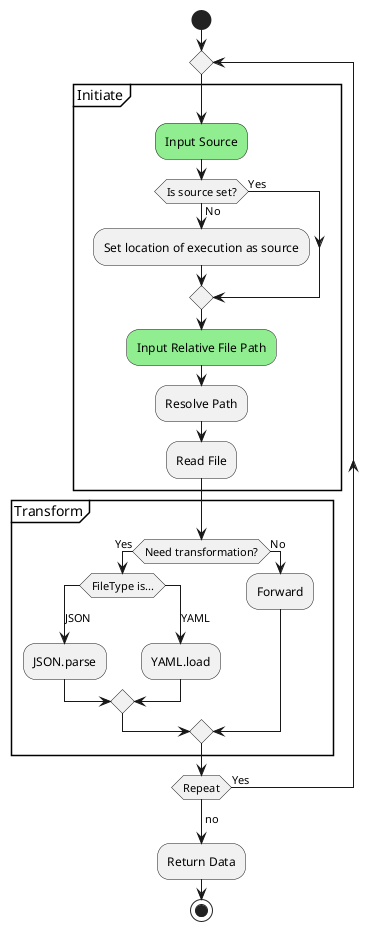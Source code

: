 @startuml
start
repeat
group Initiate
	#lightgreen:Input Source;
	if (Is source set?) then (Yes)
	else (No)
		:Set location of execution as source;
	endif
	#lightgreen:Input Relative File Path;
	:Resolve Path;
	:Read File;
endgroup


group Transform
	if (Need transformation?) then (Yes)
		switch (FileType is...)
		case (JSON)
			:JSON.parse;
		case (YAML)
			:YAML.load;
		endswitch
	else (No)
		:Forward;
	endif
end group
repeat while (Repeat) is (Yes)
->no;
:Return Data;
stop
@enduml